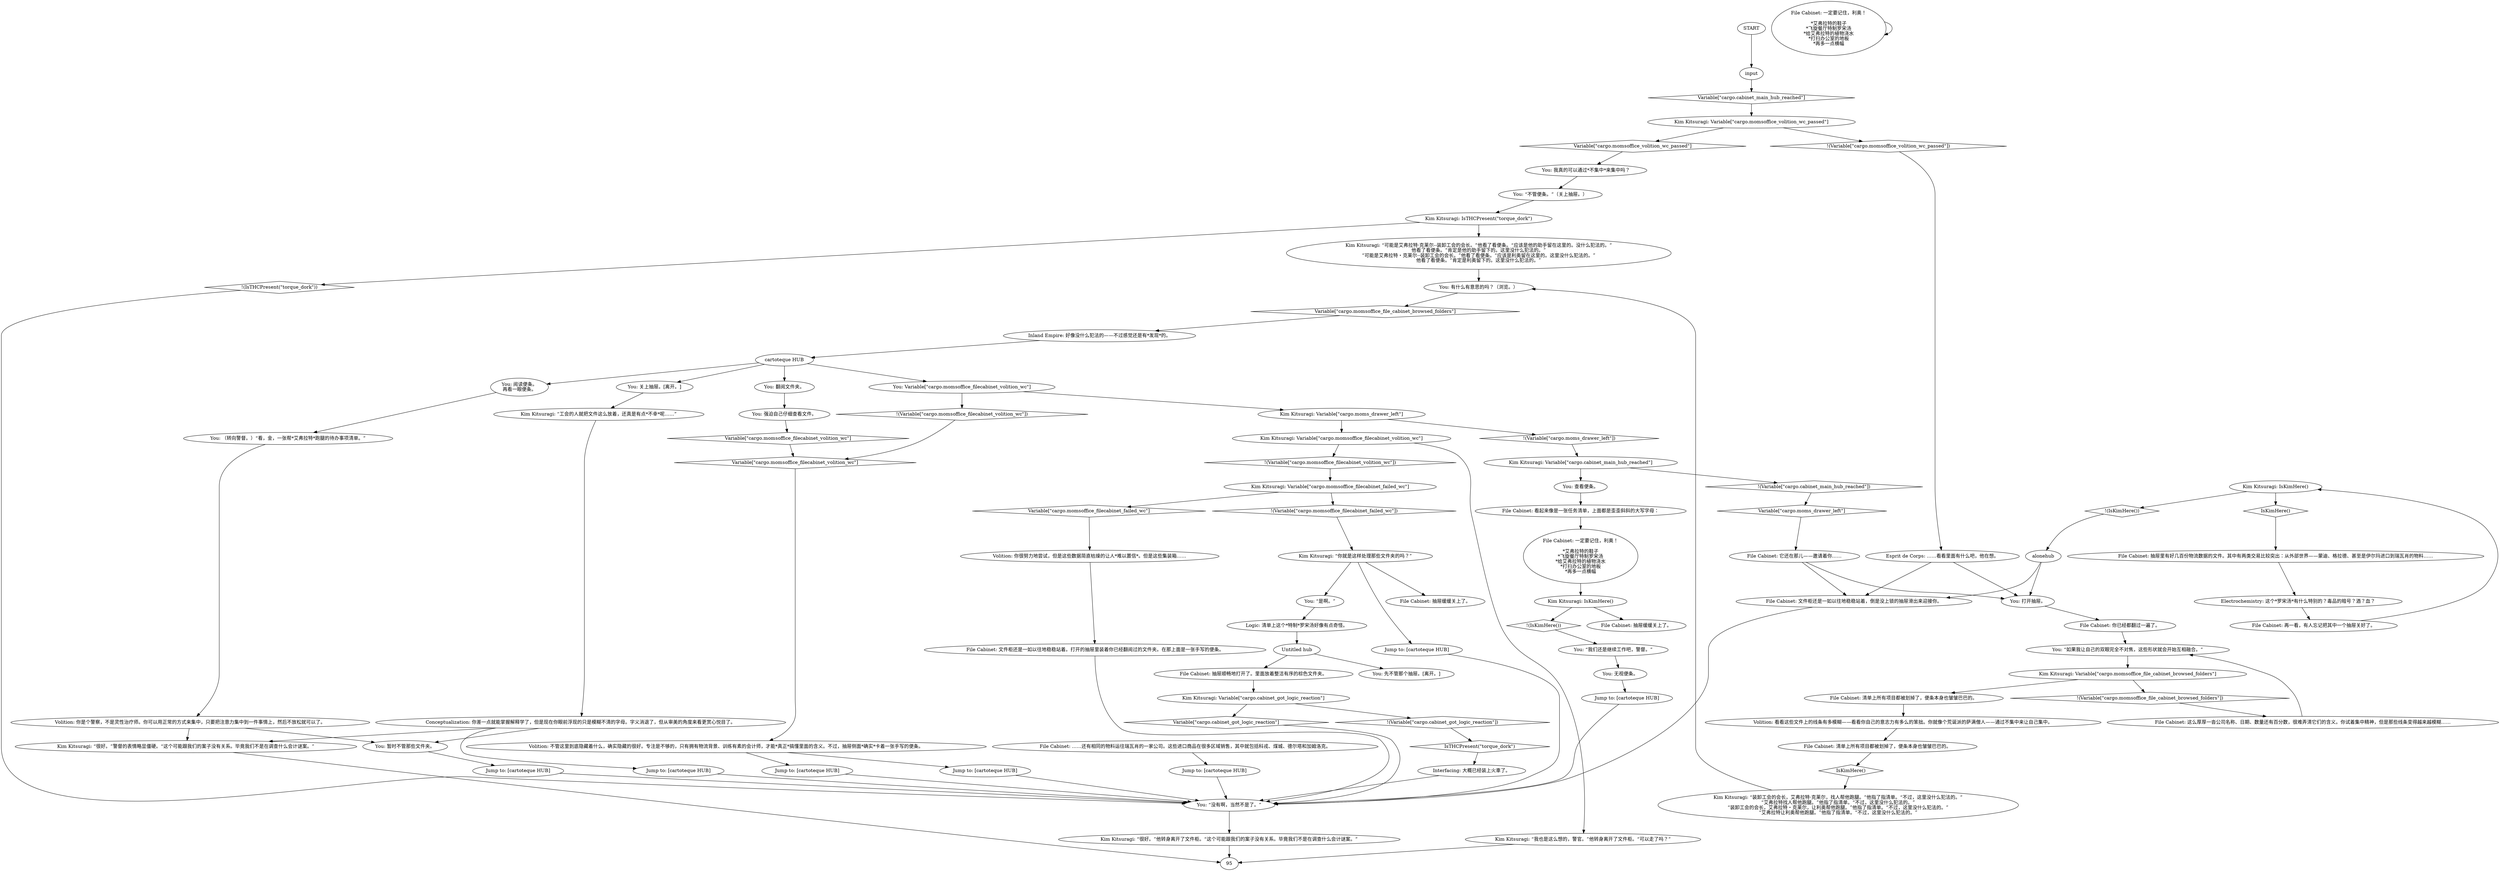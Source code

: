 # OFFICE / FILE CABINET
# THE FILE CABINET DIALOGUE
# ==================================================
digraph G {
	  0 [label="START"];
	  1 [label="input"];
	  2 [label="File Cabinet: 它还在那儿——邀请着你……"];
	  3 [label="You: “是啊。”"];
	  4 [label="Kim Kitsuragi: Variable[\"cargo.momsoffice_filecabinet_failed_wc\"]"];
	  5 [label="Variable[\"cargo.momsoffice_filecabinet_failed_wc\"]", shape=diamond];
	  6 [label="!(Variable[\"cargo.momsoffice_filecabinet_failed_wc\"])", shape=diamond];
	  7 [label="Kim Kitsuragi: Variable[\"cargo.momsoffice_volition_wc_passed\"]"];
	  8 [label="Variable[\"cargo.momsoffice_volition_wc_passed\"]", shape=diamond];
	  9 [label="!(Variable[\"cargo.momsoffice_volition_wc_passed\"])", shape=diamond];
	  10 [label="Kim Kitsuragi: IsKimHere()"];
	  11 [label="IsKimHere()", shape=diamond];
	  12 [label="!(IsKimHere())", shape=diamond];
	  13 [label="Volition: 不管这里到底隐藏着什么，确实隐藏的很好。专注是不够的，只有拥有物流背景、训练有素的会计师，才能*真正*搞懂里面的含义。不过，抽屉侧面*确实*卡着一张手写的便条。"];
	  14 [label="Kim Kitsuragi: “很好。”他转身离开了文件柜。“这个可能跟我们的案子没有关系。毕竟我们不是在调查什么会计谜案。”"];
	  15 [label="You: 关上抽屉。[离开。]"];
	  16 [label="File Cabinet: 这么厚厚一沓公司名称、日期、数量还有百分数，很难弄清它们的含义。你试着集中精神，但是那些线条变得越来越模糊……"];
	  17 [label="You: 暂时不管那些文件夹。"];
	  18 [label="File Cabinet: 看起来像是一张任务清单，上面都是歪歪斜斜的大写字母："];
	  19 [label="You: 打开抽屉。"];
	  20 [label="alonehub"];
	  21 [label="Interfacing: 大概已经装上火車了。"];
	  22 [label="Kim Kitsuragi: Variable[\"cargo.cabinet_got_logic_reaction\"]"];
	  23 [label="Variable[\"cargo.cabinet_got_logic_reaction\"]", shape=diamond];
	  24 [label="!(Variable[\"cargo.cabinet_got_logic_reaction\"])", shape=diamond];
	  25 [label="You: 翻阅文件夹。"];
	  26 [label="Volition: 你很努力地尝试，但是这些数据简直枯燥的让人*难以置信*。但是这些集装箱……"];
	  27 [label="You: 阅读便条。\n再看一眼便条。"];
	  28 [label="File Cabinet: 一定要记住，利奥！

*艾弗拉特的鞋子
*飞旋餐厅特制罗宋汤
*给艾弗拉特的植物浇水
*打扫办公室的地板
*再多一点横幅"];
	  29 [label="File Cabinet: ……还有相同的物料运往瑞瓦肖的一家公司。这些进口商品在很多区域销售，其中就包括科戎、煤城、德尔塔和加姆洛克。"];
	  30 [label="Electrochemistry: 这个*罗宋汤*有什么特别的？毒品的暗号？酒？血？"];
	  31 [label="Untitled hub"];
	  32 [label="Kim Kitsuragi: “装卸工会的会长，艾弗拉特·克莱尔，找人帮他跑腿。”他指了指清单。“不过，这里没什么犯法的。”\n“艾弗拉特找人帮他跑腿。”他指了指清单。“不过，这里没什么犯法的。”\n“装卸工会的会长，艾弗拉特・克莱尔，让利奥帮他跑腿。”他指了指清单。“不过，这里没什么犯法的。”\n“艾弗拉特让利奥帮他跑腿。”他指了指清单。“不过，这里没什么犯法的。”"];
	  33 [label="Jump to: [cartoteque HUB]"];
	  34 [label="You: “如果我让自己的双眼完全不对焦，这些形状就会开始互相融合。”"];
	  35 [label="Kim Kitsuragi: “很好。”警督的表情略显僵硬。“这个可能跟我们的案子没有关系。毕竟我们不是在调查什么会计谜案。”"];
	  36 [label="Logic: 清单上这个*特制*罗宋汤好像有点奇怪。"];
	  37 [label="You: 有什么有意思的吗？（浏览。）"];
	  38 [label="Jump to: [cartoteque HUB]"];
	  39 [label="cartoteque HUB"];
	  40 [label="You: “没有啊，当然不是了。”"];
	  41 [label="File Cabinet: 抽屉缓缓关上了。"];
	  42 [label="Kim Kitsuragi: IsTHCPresent(\"torque_dork\")"];
	  43 [label="IsTHCPresent(\"torque_dork\")", shape=diamond];
	  44 [label="!(IsTHCPresent(\"torque_dork\"))", shape=diamond];
	  45 [label="Kim Kitsuragi: “可能是艾弗拉特·克莱尔--装卸工会的会长。”他看了看便条。“应该是他的助手留在这里的。没什么犯法的。”\n他看了看便条。“肯定是他的助手留下的。这里没什么犯法的。”\n“可能是艾弗拉特・克莱尔--装卸工会的会长。”他看了看便条。“应该是利奥留在这里的。这里没什么犯法的。”\n他看了看便条。“肯定是利奥留下的。这里没什么犯法的。”"];
	  46 [label="Volition: 你是个警察，不是灵性治疗师。你可以用正常的方式来集中，只要把注意力集中到一件事情上，然后不放松就可以了。"];
	  47 [label="You: “不管便条。”（关上抽屉。）"];
	  48 [label="Jump to: [cartoteque HUB]"];
	  49 [label="File Cabinet: 再一看，有人忘记把其中一个抽屉关好了。"];
	  50 [label="Kim Kitsuragi: Variable[\"cargo.cabinet_main_hub_reached\"]"];
	  51 [label="Variable[\"cargo.cabinet_main_hub_reached\"]", shape=diamond];
	  52 [label="!(Variable[\"cargo.cabinet_main_hub_reached\"])", shape=diamond];
	  53 [label="You: 查看便条。"];
	  54 [label="Jump to: [cartoteque HUB]"];
	  55 [label="Volition: 看看这些文件上的线条有多模糊——看看你自己的意志力有多么的笨拙。你就像个荒诞派的萨满僧人——通过不集中来让自己集中。"];
	  56 [label="Kim Kitsuragi: “你就是这样处理那些文件夹的吗？”"];
	  57 [label="Kim Kitsuragi: Variable[\"cargo.momsoffice_file_cabinet_browsed_folders\"]"];
	  58 [label="Variable[\"cargo.momsoffice_file_cabinet_browsed_folders\"]", shape=diamond];
	  59 [label="!(Variable[\"cargo.momsoffice_file_cabinet_browsed_folders\"])", shape=diamond];
	  60 [label="File Cabinet: 清单上所有项目都被划掉了，便条本身也皱皱巴巴的。"];
	  61 [label="File Cabinet: 一定要记住，利奥！

*艾弗拉特的鞋子
*飞旋餐厅特制罗宋汤
*给艾弗拉特的植物浇水
*打扫办公室的地板
*再多一点横幅"];
	  62 [label="You: （转向警督。）“看，金，一张帮*艾弗拉特*跑腿的待办事项清单。”"];
	  63 [label="You: 先不管那个抽屉。[离开。]"];
	  64 [label="File Cabinet: 文件柜还是一如以往地稳稳站着，倒是没上锁的抽屉滑出来迎接你。"];
	  65 [label="Esprit de Corps: ……看看里面有什么吧，他在想。"];
	  66 [label="Conceptualization: 你差一点就能掌握解释学了，但是现在你眼前浮现的只是模糊不清的字母。字义消退了，但从审美的角度来看更赏心悦目了。"];
	  67 [label="File Cabinet: 清单上所有项目都被划掉了，便条本身也皱皱巴巴的。"];
	  68 [label="Kim Kitsuragi: IsKimHere()"];
	  69 [label="IsKimHere()", shape=diamond];
	  70 [label="!(IsKimHere())", shape=diamond];
	  71 [label="File Cabinet: 抽屉缓缓关上了。"];
	  72 [label="Kim Kitsuragi: “工会的人就把文件这么放着，还真是有点*不幸*呢……”"];
	  73 [label="File Cabinet: 抽屉里有好几百份物流数据的文件。其中有两类交易比较突出：从外部世界——蒙迪、格拉德、甚至是伊尔玛进口到瑞瓦肖的物料……"];
	  74 [label="You: 强迫自己仔细查看文件。"];
	  75 [label="You: Variable[\"cargo.momsoffice_filecabinet_volition_wc\"]"];
	  76 [label="Variable[\"cargo.momsoffice_filecabinet_volition_wc\"]", shape=diamond];
	  77 [label="!(Variable[\"cargo.momsoffice_filecabinet_volition_wc\"])", shape=diamond];
	  78 [label="Kim Kitsuragi: Variable[\"cargo.moms_drawer_left\"]"];
	  79 [label="Variable[\"cargo.moms_drawer_left\"]", shape=diamond];
	  80 [label="!(Variable[\"cargo.moms_drawer_left\"])", shape=diamond];
	  81 [label="Kim Kitsuragi: Variable[\"cargo.momsoffice_filecabinet_volition_wc\"]"];
	  82 [label="Variable[\"cargo.momsoffice_filecabinet_volition_wc\"]", shape=diamond];
	  83 [label="!(Variable[\"cargo.momsoffice_filecabinet_volition_wc\"])", shape=diamond];
	  84 [label="Kim Kitsuragi: “我也是这么想的，警官。”他转身离开了文件柜。“可以走了吗？”"];
	  85 [label="You: 无视便条。"];
	  86 [label="File Cabinet: 抽屉顺畅地打开了。里面放着整洁有序的棕色文件夹。"];
	  87 [label="File Cabinet: 你已经都翻过一遍了。"];
	  88 [label="Inland Empire: 好像没什么犯法的——不过感觉还是有*发现*的。"];
	  89 [label="You: “我们还是继续工作吧，警督。”"];
	  90 [label="Jump to: [cartoteque HUB]"];
	  91 [label="File Cabinet: 文件柜还是一如以往地稳稳站着。打开的抽屉里装着你已经翻阅过的文件夹。在那上面是一张手写的便条。"];
	  92 [label="You: 我真的可以通过*不集中*来集中吗？"];
	  93 [label="Jump to: [cartoteque HUB]"];
	  94 [label="Jump to: [cartoteque HUB]"];
	  0 -> 1
	  1 -> 51
	  2 -> 64
	  2 -> 19
	  3 -> 36
	  4 -> 5
	  4 -> 6
	  5 -> 26
	  6 -> 56
	  7 -> 8
	  7 -> 9
	  8 -> 92
	  9 -> 65
	  10 -> 11
	  10 -> 12
	  11 -> 73
	  12 -> 20
	  13 -> 48
	  13 -> 54
	  14 -> 95
	  15 -> 72
	  16 -> 34
	  17 -> 94
	  18 -> 28
	  19 -> 87
	  20 -> 64
	  20 -> 19
	  21 -> 40
	  22 -> 24
	  22 -> 23
	  23 -> 40
	  24 -> 43
	  25 -> 74
	  26 -> 91
	  27 -> 62
	  28 -> 68
	  29 -> 38
	  30 -> 49
	  31 -> 86
	  31 -> 63
	  32 -> 37
	  33 -> 40
	  34 -> 57
	  35 -> 95
	  36 -> 31
	  37 -> 58
	  38 -> 40
	  39 -> 25
	  39 -> 75
	  39 -> 27
	  39 -> 15
	  40 -> 14
	  42 -> 44
	  42 -> 45
	  43 -> 21
	  44 -> 40
	  45 -> 37
	  46 -> 17
	  46 -> 35
	  47 -> 42
	  48 -> 40
	  49 -> 10
	  50 -> 52
	  50 -> 53
	  51 -> 7
	  52 -> 79
	  53 -> 18
	  54 -> 40
	  55 -> 67
	  56 -> 41
	  56 -> 90
	  56 -> 3
	  57 -> 59
	  57 -> 60
	  58 -> 88
	  59 -> 16
	  60 -> 55
	  61 -> 61
	  62 -> 46
	  64 -> 40
	  65 -> 64
	  65 -> 19
	  66 -> 17
	  66 -> 35
	  66 -> 93
	  67 -> 69
	  68 -> 70
	  68 -> 71
	  69 -> 32
	  70 -> 89
	  72 -> 66
	  73 -> 30
	  74 -> 76
	  75 -> 77
	  75 -> 78
	  76 -> 82
	  77 -> 82
	  78 -> 80
	  78 -> 81
	  79 -> 2
	  80 -> 50
	  81 -> 83
	  81 -> 84
	  82 -> 13
	  83 -> 4
	  84 -> 95
	  85 -> 33
	  86 -> 22
	  87 -> 34
	  88 -> 39
	  89 -> 85
	  90 -> 40
	  91 -> 40
	  92 -> 47
	  93 -> 40
	  94 -> 40
}

